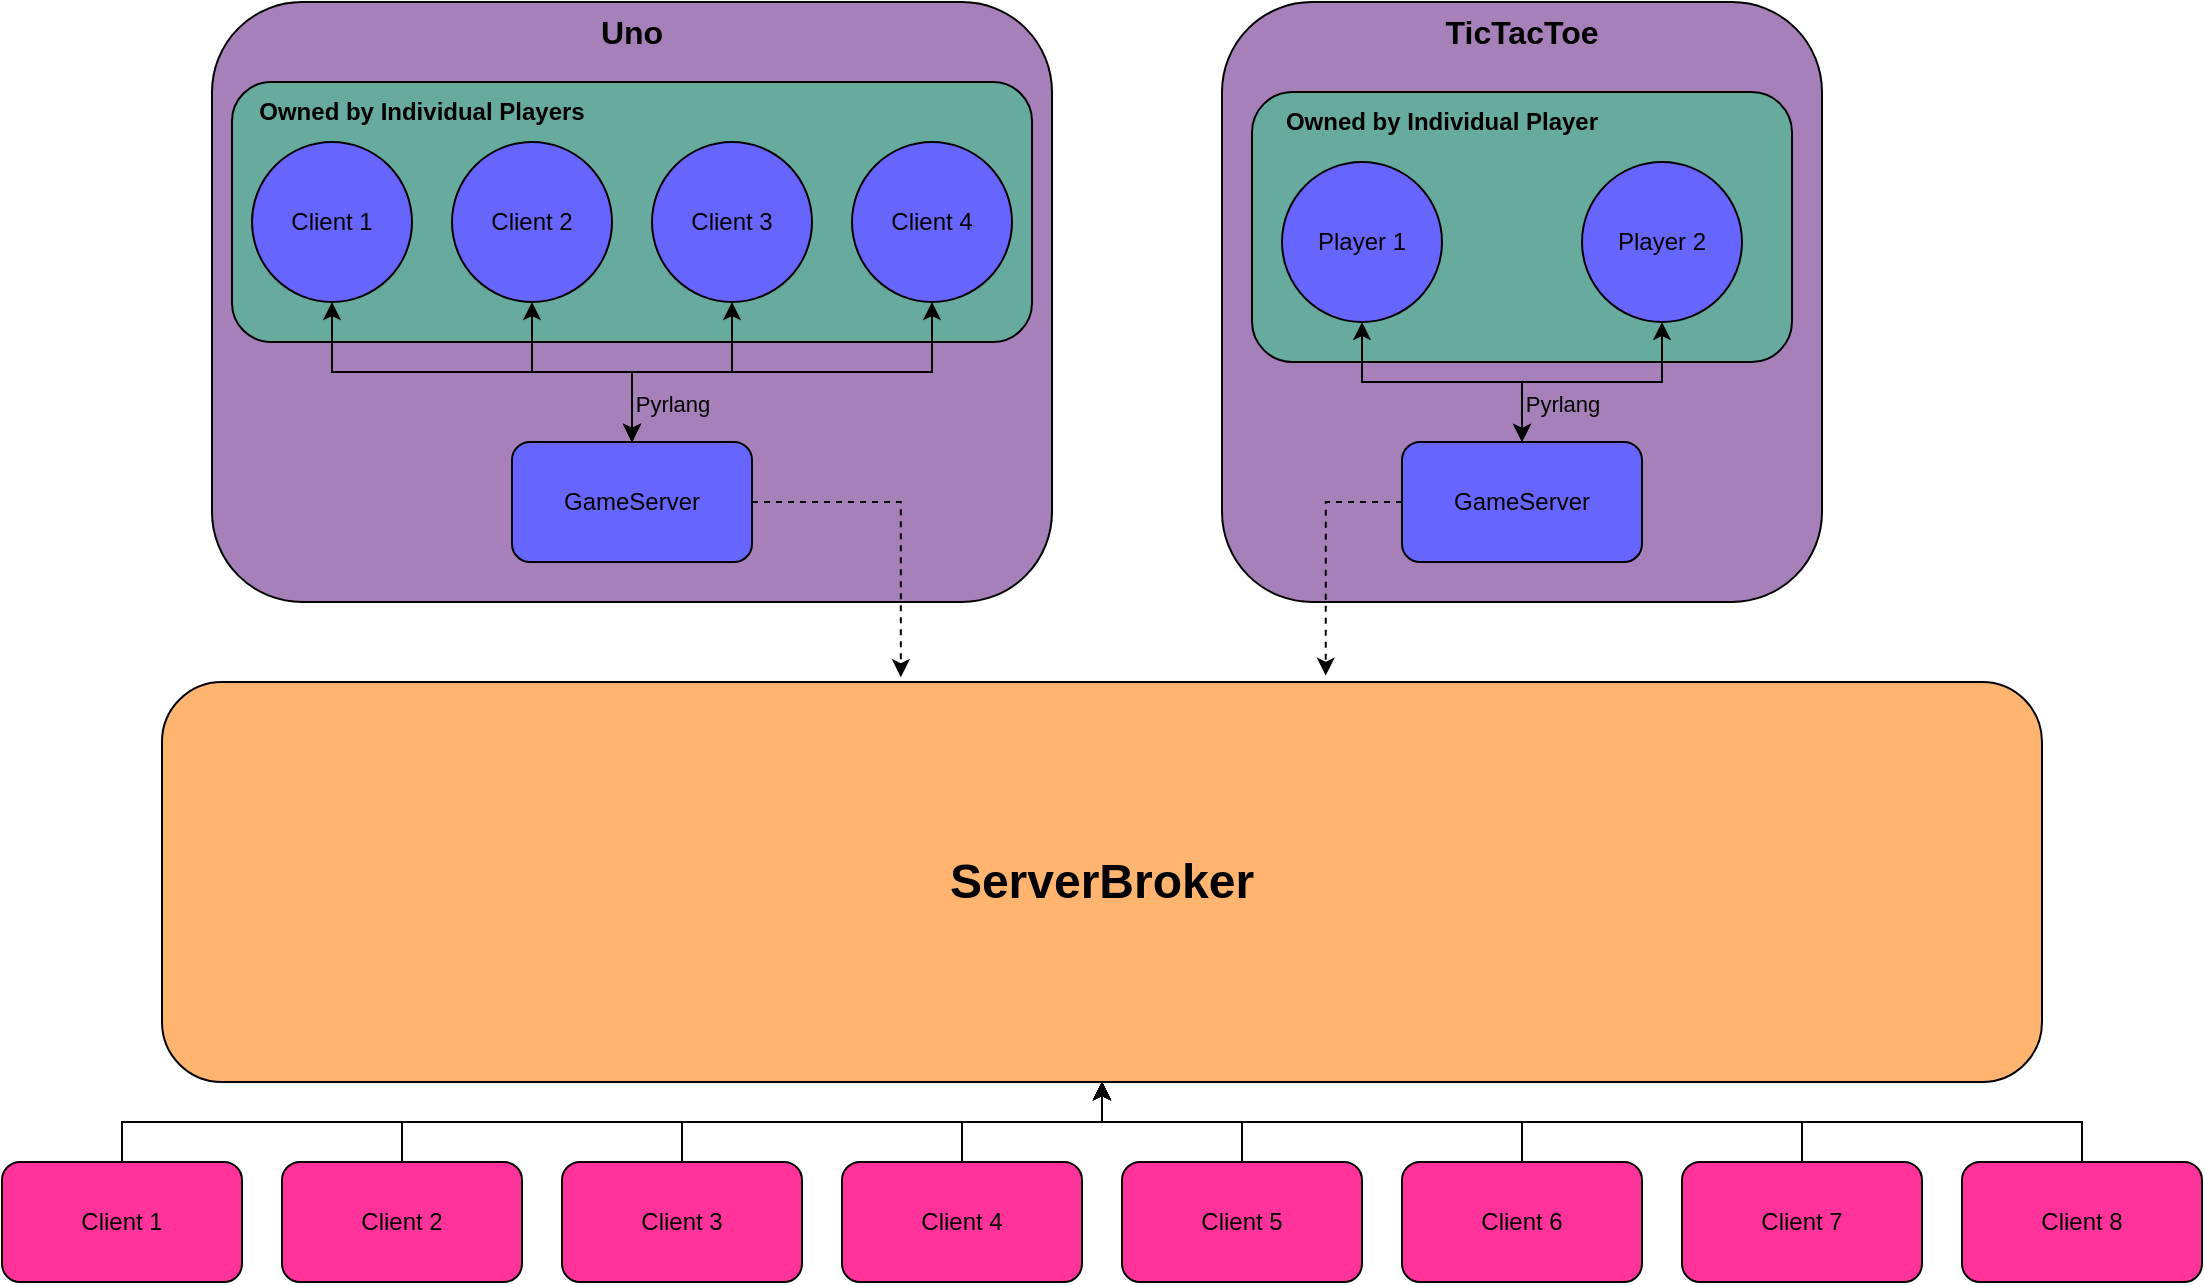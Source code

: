 <mxfile version="26.2.2">
  <diagram name="Page-1" id="VYx0M0j0fv0a2AkuUMyF">
    <mxGraphModel dx="1020" dy="683" grid="1" gridSize="10" guides="1" tooltips="1" connect="1" arrows="1" fold="1" page="1" pageScale="1" pageWidth="850" pageHeight="1100" math="0" shadow="0">
      <root>
        <mxCell id="0" />
        <mxCell id="1" parent="0" />
        <mxCell id="b1mSsga0Eo0aYAT_2aWg-15" value="" style="rounded=1;whiteSpace=wrap;html=1;fillColor=#A680B8;" parent="1" vertex="1">
          <mxGeometry x="720" y="200" width="300" height="300" as="geometry" />
        </mxCell>
        <mxCell id="b1mSsga0Eo0aYAT_2aWg-2" value="" style="rounded=1;whiteSpace=wrap;html=1;fillColor=#67AB9F;" parent="1" vertex="1">
          <mxGeometry x="735" y="245" width="270" height="135" as="geometry" />
        </mxCell>
        <mxCell id="tOs-I5Chkn0S3h4eUHVe-16" style="edgeStyle=orthogonalEdgeStyle;rounded=0;orthogonalLoop=1;jettySize=auto;html=1;exitX=0.5;exitY=0;exitDx=0;exitDy=0;entryX=0.5;entryY=1;entryDx=0;entryDy=0;startArrow=classic;startFill=1;" parent="1" source="b1mSsga0Eo0aYAT_2aWg-9" target="b1mSsga0Eo0aYAT_2aWg-10" edge="1">
          <mxGeometry relative="1" as="geometry" />
        </mxCell>
        <mxCell id="tOs-I5Chkn0S3h4eUHVe-17" style="edgeStyle=orthogonalEdgeStyle;rounded=0;orthogonalLoop=1;jettySize=auto;html=1;exitX=0.5;exitY=0;exitDx=0;exitDy=0;entryX=0.5;entryY=1;entryDx=0;entryDy=0;startArrow=classic;startFill=1;" parent="1" source="b1mSsga0Eo0aYAT_2aWg-9" target="b1mSsga0Eo0aYAT_2aWg-11" edge="1">
          <mxGeometry relative="1" as="geometry" />
        </mxCell>
        <mxCell id="tOs-I5Chkn0S3h4eUHVe-19" value="&lt;span&gt;Pyrlang&lt;/span&gt;" style="edgeLabel;html=1;align=center;verticalAlign=middle;resizable=0;points=[];labelBackgroundColor=none;" parent="tOs-I5Chkn0S3h4eUHVe-17" vertex="1" connectable="0">
          <mxGeometry x="-0.701" relative="1" as="geometry">
            <mxPoint x="20" as="offset" />
          </mxGeometry>
        </mxCell>
        <mxCell id="b1mSsga0Eo0aYAT_2aWg-9" value="GameServer" style="rounded=1;whiteSpace=wrap;html=1;fillColor=#6666FF;" parent="1" vertex="1">
          <mxGeometry x="810" y="420" width="120" height="60" as="geometry" />
        </mxCell>
        <mxCell id="b1mSsga0Eo0aYAT_2aWg-10" value="Player 1" style="ellipse;whiteSpace=wrap;html=1;aspect=fixed;fillColor=#6666FF;" parent="1" vertex="1">
          <mxGeometry x="750" y="280" width="80" height="80" as="geometry" />
        </mxCell>
        <mxCell id="b1mSsga0Eo0aYAT_2aWg-11" value="Player 2" style="ellipse;whiteSpace=wrap;html=1;aspect=fixed;fillColor=#6666FF;" parent="1" vertex="1">
          <mxGeometry x="900" y="280" width="80" height="80" as="geometry" />
        </mxCell>
        <mxCell id="b1mSsga0Eo0aYAT_2aWg-16" value="&lt;font style=&quot;font-size: 24px;&quot;&gt;&lt;b&gt;ServerBroker&lt;/b&gt;&lt;/font&gt;" style="rounded=1;whiteSpace=wrap;html=1;fillColor=#FFB570;" parent="1" vertex="1">
          <mxGeometry x="190" y="540" width="940" height="200" as="geometry" />
        </mxCell>
        <mxCell id="b1mSsga0Eo0aYAT_2aWg-33" style="edgeStyle=orthogonalEdgeStyle;rounded=0;orthogonalLoop=1;jettySize=auto;html=1;" parent="1" source="b1mSsga0Eo0aYAT_2aWg-21" target="b1mSsga0Eo0aYAT_2aWg-16" edge="1">
          <mxGeometry relative="1" as="geometry" />
        </mxCell>
        <mxCell id="b1mSsga0Eo0aYAT_2aWg-21" value="Client 1" style="rounded=1;whiteSpace=wrap;html=1;fillColor=#FF3399;" parent="1" vertex="1">
          <mxGeometry x="110" y="780" width="120" height="60" as="geometry" />
        </mxCell>
        <mxCell id="b1mSsga0Eo0aYAT_2aWg-34" style="edgeStyle=orthogonalEdgeStyle;rounded=0;orthogonalLoop=1;jettySize=auto;html=1;entryX=0.5;entryY=1;entryDx=0;entryDy=0;" parent="1" source="b1mSsga0Eo0aYAT_2aWg-22" target="b1mSsga0Eo0aYAT_2aWg-16" edge="1">
          <mxGeometry relative="1" as="geometry" />
        </mxCell>
        <mxCell id="b1mSsga0Eo0aYAT_2aWg-22" value="Client 2" style="rounded=1;whiteSpace=wrap;html=1;fillColor=#FF3399;" parent="1" vertex="1">
          <mxGeometry x="250" y="780" width="120" height="60" as="geometry" />
        </mxCell>
        <mxCell id="b1mSsga0Eo0aYAT_2aWg-32" style="edgeStyle=orthogonalEdgeStyle;rounded=0;orthogonalLoop=1;jettySize=auto;html=1;entryX=0.5;entryY=1;entryDx=0;entryDy=0;" parent="1" source="b1mSsga0Eo0aYAT_2aWg-23" target="b1mSsga0Eo0aYAT_2aWg-16" edge="1">
          <mxGeometry relative="1" as="geometry" />
        </mxCell>
        <mxCell id="b1mSsga0Eo0aYAT_2aWg-23" value="Client 3" style="rounded=1;whiteSpace=wrap;html=1;fillColor=#FF3399;" parent="1" vertex="1">
          <mxGeometry x="390" y="780" width="120" height="60" as="geometry" />
        </mxCell>
        <mxCell id="b1mSsga0Eo0aYAT_2aWg-36" style="edgeStyle=orthogonalEdgeStyle;rounded=0;orthogonalLoop=1;jettySize=auto;html=1;entryX=0.5;entryY=1;entryDx=0;entryDy=0;" parent="1" source="b1mSsga0Eo0aYAT_2aWg-24" target="b1mSsga0Eo0aYAT_2aWg-16" edge="1">
          <mxGeometry relative="1" as="geometry" />
        </mxCell>
        <mxCell id="b1mSsga0Eo0aYAT_2aWg-24" value="Client 4" style="rounded=1;whiteSpace=wrap;html=1;fillColor=#FF3399;" parent="1" vertex="1">
          <mxGeometry x="530" y="780" width="120" height="60" as="geometry" />
        </mxCell>
        <mxCell id="b1mSsga0Eo0aYAT_2aWg-35" style="edgeStyle=orthogonalEdgeStyle;rounded=0;orthogonalLoop=1;jettySize=auto;html=1;entryX=0.5;entryY=1;entryDx=0;entryDy=0;" parent="1" source="b1mSsga0Eo0aYAT_2aWg-25" target="b1mSsga0Eo0aYAT_2aWg-16" edge="1">
          <mxGeometry relative="1" as="geometry" />
        </mxCell>
        <mxCell id="b1mSsga0Eo0aYAT_2aWg-25" value="Client 5" style="rounded=1;whiteSpace=wrap;html=1;fillColor=#FF3399;" parent="1" vertex="1">
          <mxGeometry x="670" y="780" width="120" height="60" as="geometry" />
        </mxCell>
        <mxCell id="b1mSsga0Eo0aYAT_2aWg-37" style="edgeStyle=orthogonalEdgeStyle;rounded=0;orthogonalLoop=1;jettySize=auto;html=1;entryX=0.5;entryY=1;entryDx=0;entryDy=0;" parent="1" source="b1mSsga0Eo0aYAT_2aWg-26" target="b1mSsga0Eo0aYAT_2aWg-16" edge="1">
          <mxGeometry relative="1" as="geometry" />
        </mxCell>
        <mxCell id="b1mSsga0Eo0aYAT_2aWg-26" value="Client 6" style="rounded=1;whiteSpace=wrap;html=1;fillColor=#FF3399;" parent="1" vertex="1">
          <mxGeometry x="810" y="780" width="120" height="60" as="geometry" />
        </mxCell>
        <mxCell id="b1mSsga0Eo0aYAT_2aWg-38" style="edgeStyle=orthogonalEdgeStyle;rounded=0;orthogonalLoop=1;jettySize=auto;html=1;entryX=0.5;entryY=1;entryDx=0;entryDy=0;" parent="1" source="b1mSsga0Eo0aYAT_2aWg-27" target="b1mSsga0Eo0aYAT_2aWg-16" edge="1">
          <mxGeometry relative="1" as="geometry" />
        </mxCell>
        <mxCell id="b1mSsga0Eo0aYAT_2aWg-27" value="Client 7" style="rounded=1;whiteSpace=wrap;html=1;fillColor=#FF3399;" parent="1" vertex="1">
          <mxGeometry x="950" y="780" width="120" height="60" as="geometry" />
        </mxCell>
        <mxCell id="b1mSsga0Eo0aYAT_2aWg-39" style="edgeStyle=orthogonalEdgeStyle;rounded=0;orthogonalLoop=1;jettySize=auto;html=1;entryX=0.5;entryY=1;entryDx=0;entryDy=0;" parent="1" source="b1mSsga0Eo0aYAT_2aWg-28" target="b1mSsga0Eo0aYAT_2aWg-16" edge="1">
          <mxGeometry relative="1" as="geometry" />
        </mxCell>
        <mxCell id="b1mSsga0Eo0aYAT_2aWg-28" value="Client 8" style="rounded=1;whiteSpace=wrap;html=1;fillColor=#FF3399;" parent="1" vertex="1">
          <mxGeometry x="1090" y="780" width="120" height="60" as="geometry" />
        </mxCell>
        <mxCell id="5QcX_ISdIt8x2HB9zLVt-6" value="&lt;b&gt;Owned by Individual Player&lt;/b&gt;" style="text;html=1;align=center;verticalAlign=middle;whiteSpace=wrap;rounded=0;" parent="1" vertex="1">
          <mxGeometry x="735" y="245" width="190" height="30" as="geometry" />
        </mxCell>
        <mxCell id="5QcX_ISdIt8x2HB9zLVt-9" value="&lt;b&gt;&lt;font style=&quot;font-size: 16px;&quot;&gt;TicTacToe&lt;/font&gt;&lt;/b&gt;" style="text;html=1;align=center;verticalAlign=middle;whiteSpace=wrap;rounded=0;" parent="1" vertex="1">
          <mxGeometry x="781.25" y="200" width="177.5" height="30" as="geometry" />
        </mxCell>
        <mxCell id="tOs-I5Chkn0S3h4eUHVe-1" value="" style="rounded=1;whiteSpace=wrap;html=1;fillColor=#A680B8;align=center;" parent="1" vertex="1">
          <mxGeometry x="215" y="200" width="420" height="300" as="geometry" />
        </mxCell>
        <mxCell id="tOs-I5Chkn0S3h4eUHVe-2" value="" style="rounded=1;whiteSpace=wrap;html=1;fillColor=#67AB9F;" parent="1" vertex="1">
          <mxGeometry x="225" y="240" width="400" height="130" as="geometry" />
        </mxCell>
        <mxCell id="tOs-I5Chkn0S3h4eUHVe-3" style="edgeStyle=orthogonalEdgeStyle;rounded=0;orthogonalLoop=1;jettySize=auto;html=1;entryX=0.5;entryY=1;entryDx=0;entryDy=0;startArrow=classic;startFill=1;" parent="1" source="tOs-I5Chkn0S3h4eUHVe-8" target="tOs-I5Chkn0S3h4eUHVe-10" edge="1">
          <mxGeometry relative="1" as="geometry" />
        </mxCell>
        <mxCell id="tOs-I5Chkn0S3h4eUHVe-4" style="edgeStyle=orthogonalEdgeStyle;rounded=0;orthogonalLoop=1;jettySize=auto;html=1;exitX=0.5;exitY=0;exitDx=0;exitDy=0;entryX=0.5;entryY=1;entryDx=0;entryDy=0;startArrow=classic;startFill=1;" parent="1" source="tOs-I5Chkn0S3h4eUHVe-8" target="tOs-I5Chkn0S3h4eUHVe-11" edge="1">
          <mxGeometry relative="1" as="geometry" />
        </mxCell>
        <mxCell id="tOs-I5Chkn0S3h4eUHVe-5" style="edgeStyle=orthogonalEdgeStyle;rounded=0;orthogonalLoop=1;jettySize=auto;html=1;exitX=0.5;exitY=0;exitDx=0;exitDy=0;entryX=0.5;entryY=1;entryDx=0;entryDy=0;startArrow=classic;startFill=1;" parent="1" source="tOs-I5Chkn0S3h4eUHVe-8" target="tOs-I5Chkn0S3h4eUHVe-12" edge="1">
          <mxGeometry relative="1" as="geometry" />
        </mxCell>
        <mxCell id="tOs-I5Chkn0S3h4eUHVe-6" style="edgeStyle=orthogonalEdgeStyle;rounded=0;orthogonalLoop=1;jettySize=auto;html=1;exitX=0.5;exitY=0;exitDx=0;exitDy=0;entryX=0.5;entryY=1;entryDx=0;entryDy=0;startArrow=classic;startFill=1;" parent="1" source="tOs-I5Chkn0S3h4eUHVe-8" target="tOs-I5Chkn0S3h4eUHVe-9" edge="1">
          <mxGeometry relative="1" as="geometry" />
        </mxCell>
        <mxCell id="tOs-I5Chkn0S3h4eUHVe-7" value="Pyrlang" style="edgeLabel;html=1;align=center;verticalAlign=middle;resizable=0;points=[];labelBackgroundColor=none;" parent="tOs-I5Chkn0S3h4eUHVe-6" vertex="1" connectable="0">
          <mxGeometry x="-0.813" y="3" relative="1" as="geometry">
            <mxPoint x="23" y="1" as="offset" />
          </mxGeometry>
        </mxCell>
        <mxCell id="tOs-I5Chkn0S3h4eUHVe-8" value="GameServer" style="rounded=1;whiteSpace=wrap;html=1;fillColor=#6666FF;" parent="1" vertex="1">
          <mxGeometry x="365" y="420" width="120" height="60" as="geometry" />
        </mxCell>
        <mxCell id="tOs-I5Chkn0S3h4eUHVe-9" value="Client 1" style="ellipse;whiteSpace=wrap;html=1;aspect=fixed;fillColor=#6666FF;" parent="1" vertex="1">
          <mxGeometry x="235" y="270" width="80" height="80" as="geometry" />
        </mxCell>
        <mxCell id="tOs-I5Chkn0S3h4eUHVe-10" value="Client 2" style="ellipse;whiteSpace=wrap;html=1;aspect=fixed;fillColor=#6666FF;" parent="1" vertex="1">
          <mxGeometry x="335" y="270" width="80" height="80" as="geometry" />
        </mxCell>
        <mxCell id="tOs-I5Chkn0S3h4eUHVe-11" value="Client 3" style="ellipse;whiteSpace=wrap;html=1;aspect=fixed;fillColor=#6666FF;" parent="1" vertex="1">
          <mxGeometry x="435" y="270" width="80" height="80" as="geometry" />
        </mxCell>
        <mxCell id="tOs-I5Chkn0S3h4eUHVe-12" value="Client 4" style="ellipse;whiteSpace=wrap;html=1;aspect=fixed;fillColor=#6666FF;" parent="1" vertex="1">
          <mxGeometry x="535" y="270" width="80" height="80" as="geometry" />
        </mxCell>
        <mxCell id="tOs-I5Chkn0S3h4eUHVe-13" value="&lt;b&gt;Owned by Individual Players&lt;/b&gt;" style="text;html=1;align=center;verticalAlign=middle;whiteSpace=wrap;rounded=0;" parent="1" vertex="1">
          <mxGeometry x="225" y="240" width="190" height="30" as="geometry" />
        </mxCell>
        <mxCell id="tOs-I5Chkn0S3h4eUHVe-14" value="&lt;b&gt;&lt;font style=&quot;font-size: 16px;&quot;&gt;Uno&lt;/font&gt;&lt;/b&gt;" style="text;html=1;align=center;verticalAlign=middle;whiteSpace=wrap;rounded=0;" parent="1" vertex="1">
          <mxGeometry x="395" y="200" width="60" height="30" as="geometry" />
        </mxCell>
        <mxCell id="tOs-I5Chkn0S3h4eUHVe-15" style="edgeStyle=orthogonalEdgeStyle;rounded=0;orthogonalLoop=1;jettySize=auto;html=1;exitX=1;exitY=0.5;exitDx=0;exitDy=0;entryX=0.393;entryY=-0.012;entryDx=0;entryDy=0;entryPerimeter=0;dashed=1;" parent="1" source="tOs-I5Chkn0S3h4eUHVe-8" target="b1mSsga0Eo0aYAT_2aWg-16" edge="1">
          <mxGeometry relative="1" as="geometry" />
        </mxCell>
        <mxCell id="tOs-I5Chkn0S3h4eUHVe-20" style="edgeStyle=orthogonalEdgeStyle;rounded=0;orthogonalLoop=1;jettySize=auto;html=1;exitX=0;exitY=0.5;exitDx=0;exitDy=0;entryX=0.619;entryY=-0.016;entryDx=0;entryDy=0;entryPerimeter=0;dashed=1;" parent="1" source="b1mSsga0Eo0aYAT_2aWg-9" target="b1mSsga0Eo0aYAT_2aWg-16" edge="1">
          <mxGeometry relative="1" as="geometry" />
        </mxCell>
      </root>
    </mxGraphModel>
  </diagram>
</mxfile>
